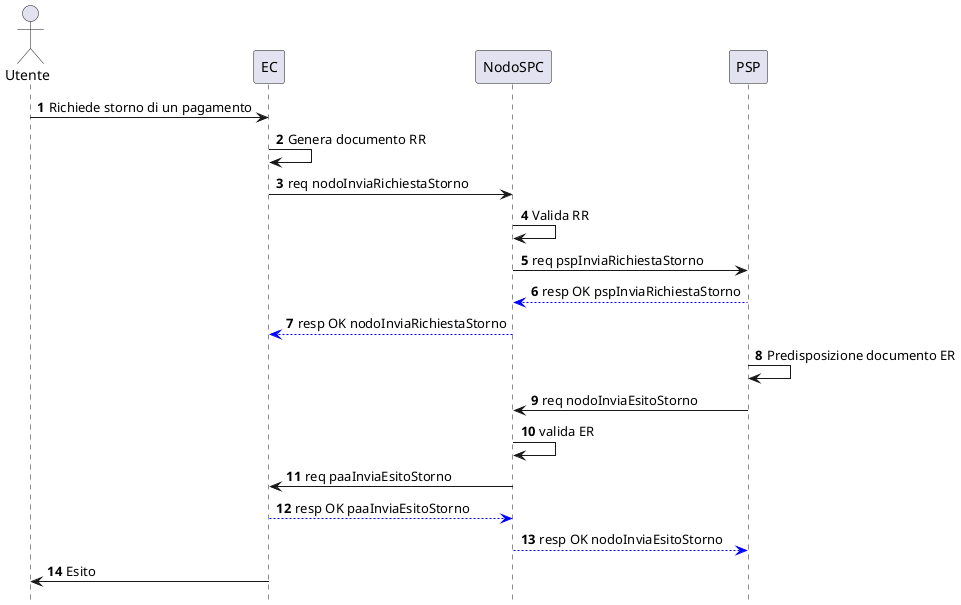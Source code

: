 @startuml
hide footbox
autonumber
actor Utente
participant EC
participant NodoSPC
participant PSP
Utente -> EC: Richiede storno di un pagamento
EC->EC: Genera documento RR
EC -> NodoSPC: req nodoInviaRichiestaStorno
NodoSPC->NodoSPC: Valida RR
NodoSPC->PSP:req pspInviaRichiestaStorno
PSP-[#blue]->NodoSPC: resp OK pspInviaRichiestaStorno
NodoSPC-[#blue]->EC: resp OK nodoInviaRichiestaStorno

PSP->PSP: Predisposizione documento ER
PSP->NodoSPC: req nodoInviaEsitoStorno
NodoSPC->NodoSPC: valida ER
NodoSPC -> EC:req paaInviaEsitoStorno
EC-[#blue]->NodoSPC: resp OK paaInviaEsitoStorno
NodoSPC -[#blue]-> PSP: resp OK nodoInviaEsitoStorno
EC -> Utente: Esito
@enduml

